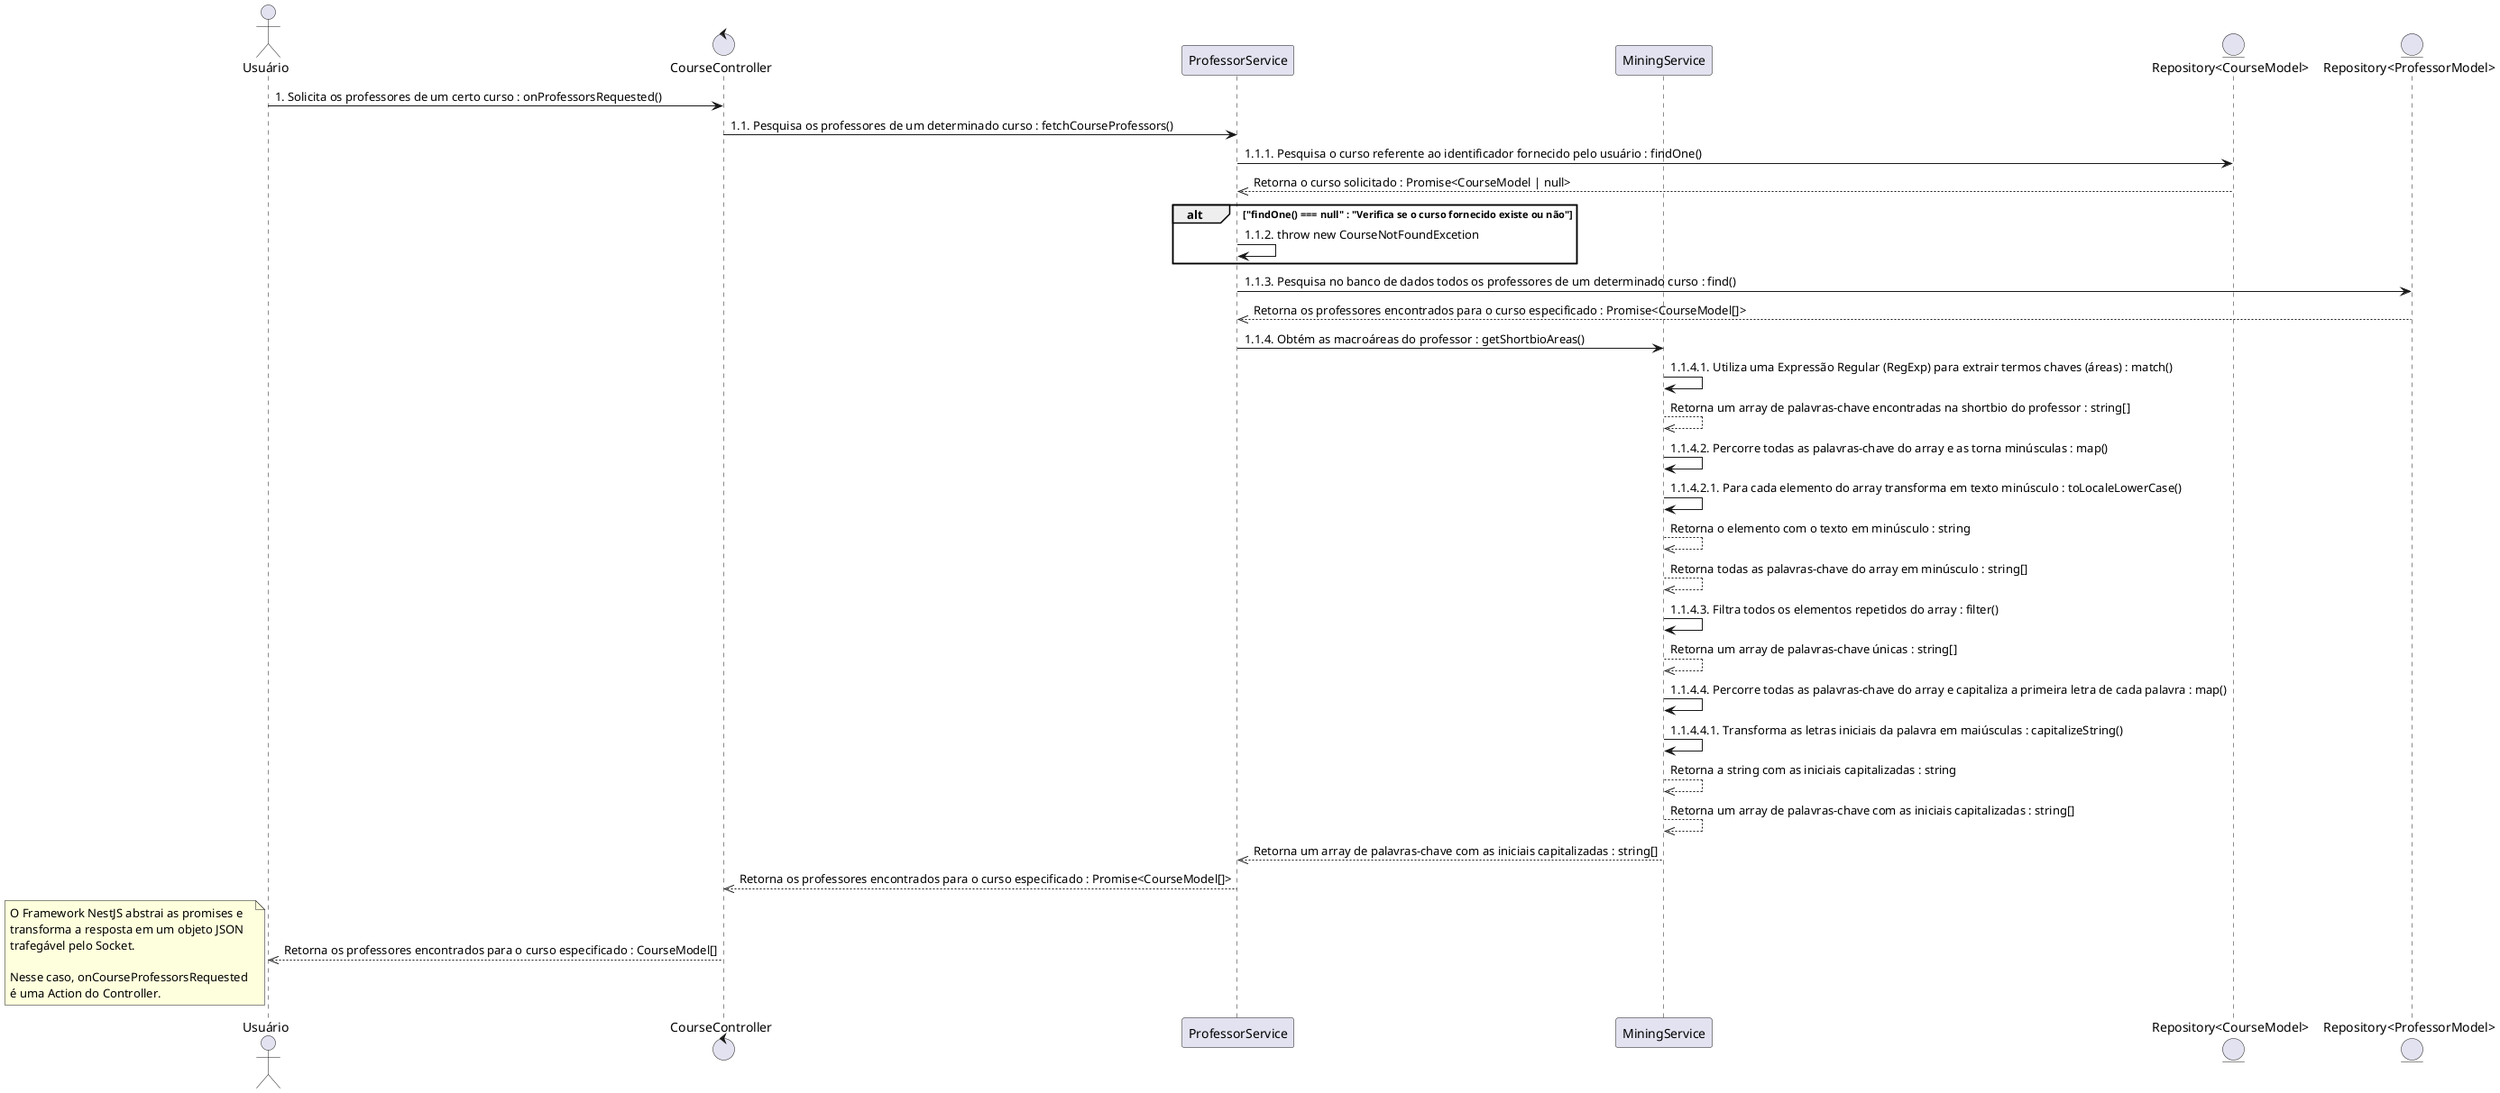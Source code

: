 @startuml "Sequence Diagram"

actor "Usuário"                     as USER
control "CourseController"          as COURSE_CONTROLLER
participant "ProfessorService"      as PROFESSOR_SERVICE
participant "MiningService"         as MINING_SERVICE
entity "Repository<CourseModel>"    as COURSE_REPOSITORY
entity "Repository<ProfessorModel>" as PROFESSOR_REPOSITORY

USER -> COURSE_CONTROLLER : 1. Solicita os professores de um certo curso : onProfessorsRequested()
COURSE_CONTROLLER -> PROFESSOR_SERVICE : 1.1. Pesquisa os professores de um determinado curso : fetchCourseProfessors()
PROFESSOR_SERVICE -> COURSE_REPOSITORY : 1.1.1. Pesquisa o curso referente ao identificador fornecido pelo usuário : findOne()
COURSE_REPOSITORY -->> PROFESSOR_SERVICE : Retorna o curso solicitado : Promise<CourseModel | null>
alt "findOne() === null" : "Verifica se o curso fornecido existe ou não"
  PROFESSOR_SERVICE -> PROFESSOR_SERVICE : 1.1.2. throw new CourseNotFoundExcetion
end
PROFESSOR_SERVICE -> PROFESSOR_REPOSITORY : 1.1.3. Pesquisa no banco de dados todos os professores de um determinado curso : find()
PROFESSOR_REPOSITORY -->> PROFESSOR_SERVICE : Retorna os professores encontrados para o curso especificado : Promise<CourseModel[]>
PROFESSOR_SERVICE -> MINING_SERVICE : 1.1.4. Obtém as macroáreas do professor : getShortbioAreas()
MINING_SERVICE -> MINING_SERVICE : 1.1.4.1. Utiliza uma Expressão Regular (RegExp) para extrair termos chaves (áreas) : match()
MINING_SERVICE -->> MINING_SERVICE : Retorna um array de palavras-chave encontradas na shortbio do professor : string[]
MINING_SERVICE -> MINING_SERVICE : 1.1.4.2. Percorre todas as palavras-chave do array e as torna minúsculas : map()
MINING_SERVICE -> MINING_SERVICE : 1.1.4.2.1. Para cada elemento do array transforma em texto minúsculo : toLocaleLowerCase()
MINING_SERVICE -->> MINING_SERVICE : Retorna o elemento com o texto em minúsculo : string
MINING_SERVICE -->> MINING_SERVICE : Retorna todas as palavras-chave do array em minúsculo : string[]
MINING_SERVICE -> MINING_SERVICE : 1.1.4.3. Filtra todos os elementos repetidos do array : filter()
MINING_SERVICE -->> MINING_SERVICE : Retorna um array de palavras-chave únicas : string[]
MINING_SERVICE -> MINING_SERVICE : 1.1.4.4. Percorre todas as palavras-chave do array e capitaliza a primeira letra de cada palavra : map()
MINING_SERVICE -> MINING_SERVICE : 1.1.4.4.1. Transforma as letras iniciais da palavra em maiúsculas : capitalizeString()
MINING_SERVICE -->> MINING_SERVICE : Retorna a string com as iniciais capitalizadas : string
MINING_SERVICE -->> MINING_SERVICE : Retorna um array de palavras-chave com as iniciais capitalizadas : string[]
MINING_SERVICE -->> PROFESSOR_SERVICE : Retorna um array de palavras-chave com as iniciais capitalizadas : string[]
PROFESSOR_SERVICE -->> COURSE_CONTROLLER : Retorna os professores encontrados para o curso especificado : Promise<CourseModel[]>
COURSE_CONTROLLER -->> USER : Retorna os professores encontrados para o curso especificado : CourseModel[]
note left
  O Framework NestJS abstrai as promises e 
  transforma a resposta em um objeto JSON 
  trafegável pelo Socket. 

  Nesse caso, onCourseProfessorsRequested 
  é uma Action do Controller.
end note

@enduml
